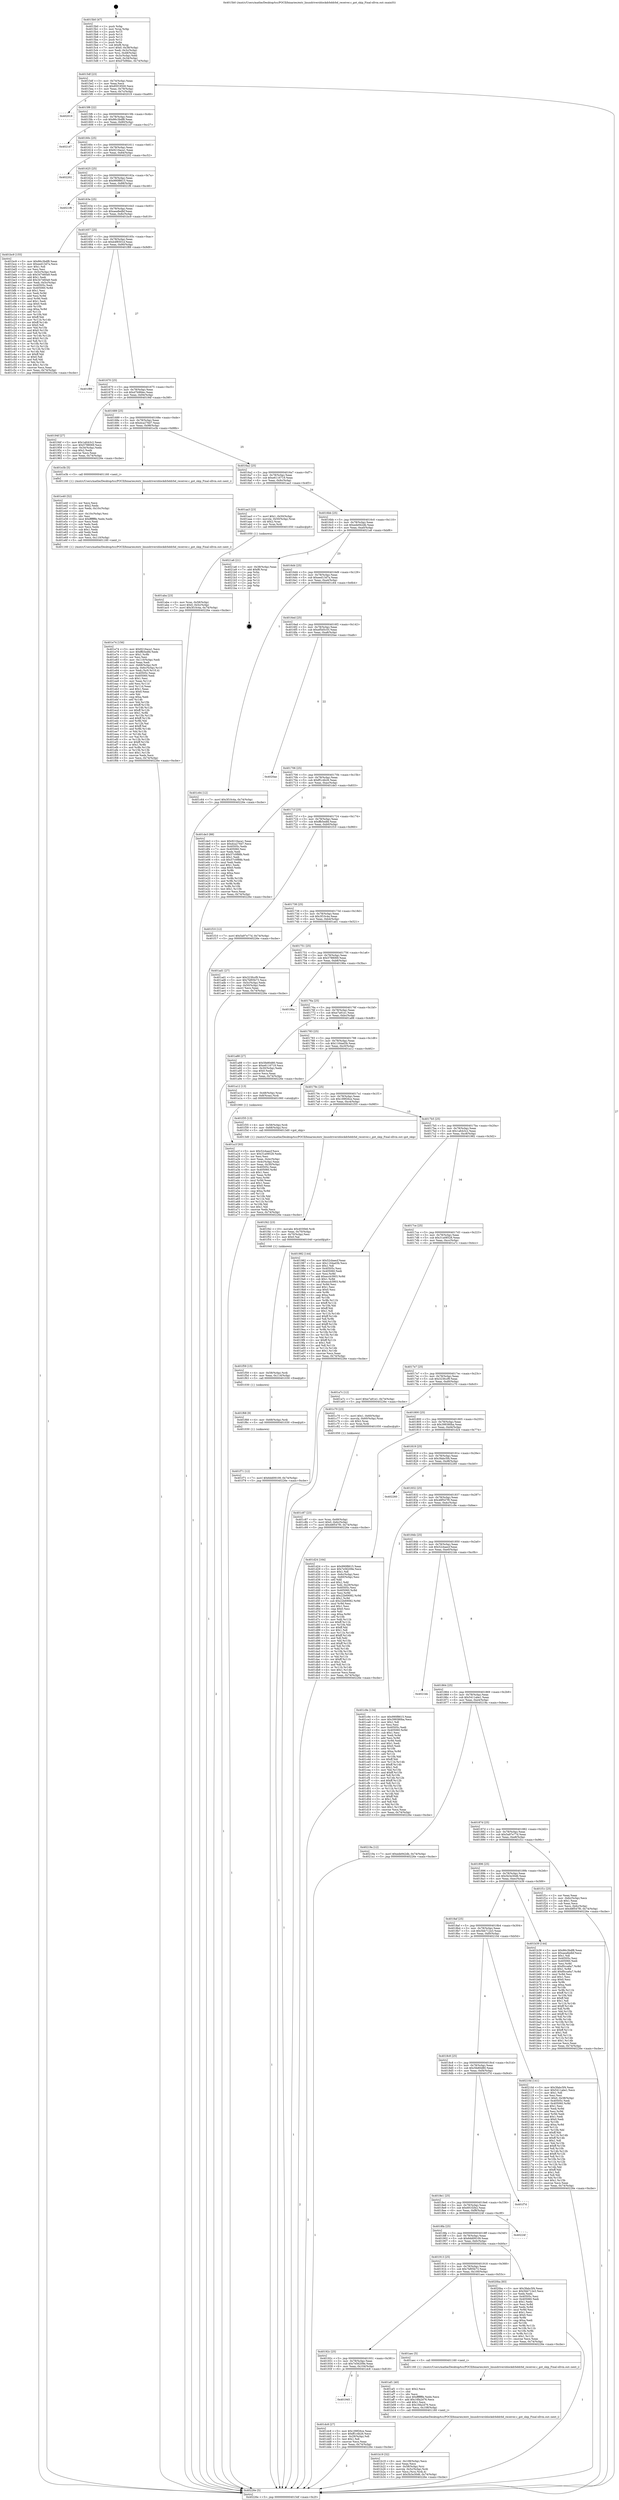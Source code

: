 digraph "0x4015b0" {
  label = "0x4015b0 (/mnt/c/Users/mathe/Desktop/tcc/POCII/binaries/extr_linuxdriversblockdrbddrbd_receiver.c_got_skip_Final-ollvm.out::main(0))"
  labelloc = "t"
  node[shape=record]

  Entry [label="",width=0.3,height=0.3,shape=circle,fillcolor=black,style=filled]
  "0x4015df" [label="{
     0x4015df [23]\l
     | [instrs]\l
     &nbsp;&nbsp;0x4015df \<+3\>: mov -0x74(%rbp),%eax\l
     &nbsp;&nbsp;0x4015e2 \<+2\>: mov %eax,%ecx\l
     &nbsp;&nbsp;0x4015e4 \<+6\>: sub $0x85f19500,%ecx\l
     &nbsp;&nbsp;0x4015ea \<+3\>: mov %eax,-0x78(%rbp)\l
     &nbsp;&nbsp;0x4015ed \<+3\>: mov %ecx,-0x7c(%rbp)\l
     &nbsp;&nbsp;0x4015f0 \<+6\>: je 0000000000402019 \<main+0xa69\>\l
  }"]
  "0x402019" [label="{
     0x402019\l
  }", style=dashed]
  "0x4015f6" [label="{
     0x4015f6 [22]\l
     | [instrs]\l
     &nbsp;&nbsp;0x4015f6 \<+5\>: jmp 00000000004015fb \<main+0x4b\>\l
     &nbsp;&nbsp;0x4015fb \<+3\>: mov -0x78(%rbp),%eax\l
     &nbsp;&nbsp;0x4015fe \<+5\>: sub $0x86c3bdf8,%eax\l
     &nbsp;&nbsp;0x401603 \<+3\>: mov %eax,-0x80(%rbp)\l
     &nbsp;&nbsp;0x401606 \<+6\>: je 00000000004021d7 \<main+0xc27\>\l
  }"]
  Exit [label="",width=0.3,height=0.3,shape=circle,fillcolor=black,style=filled,peripheries=2]
  "0x4021d7" [label="{
     0x4021d7\l
  }", style=dashed]
  "0x40160c" [label="{
     0x40160c [25]\l
     | [instrs]\l
     &nbsp;&nbsp;0x40160c \<+5\>: jmp 0000000000401611 \<main+0x61\>\l
     &nbsp;&nbsp;0x401611 \<+3\>: mov -0x78(%rbp),%eax\l
     &nbsp;&nbsp;0x401614 \<+5\>: sub $0x9216aca1,%eax\l
     &nbsp;&nbsp;0x401619 \<+6\>: mov %eax,-0x84(%rbp)\l
     &nbsp;&nbsp;0x40161f \<+6\>: je 0000000000402202 \<main+0xc52\>\l
  }"]
  "0x401f71" [label="{
     0x401f71 [12]\l
     | [instrs]\l
     &nbsp;&nbsp;0x401f71 \<+7\>: movl $0x6dd09109,-0x74(%rbp)\l
     &nbsp;&nbsp;0x401f78 \<+5\>: jmp 000000000040226e \<main+0xcbe\>\l
  }"]
  "0x402202" [label="{
     0x402202\l
  }", style=dashed]
  "0x401625" [label="{
     0x401625 [25]\l
     | [instrs]\l
     &nbsp;&nbsp;0x401625 \<+5\>: jmp 000000000040162a \<main+0x7a\>\l
     &nbsp;&nbsp;0x40162a \<+3\>: mov -0x78(%rbp),%eax\l
     &nbsp;&nbsp;0x40162d \<+5\>: sub $0x990f8615,%eax\l
     &nbsp;&nbsp;0x401632 \<+6\>: mov %eax,-0x88(%rbp)\l
     &nbsp;&nbsp;0x401638 \<+6\>: je 00000000004021f6 \<main+0xc46\>\l
  }"]
  "0x401f68" [label="{
     0x401f68 [9]\l
     | [instrs]\l
     &nbsp;&nbsp;0x401f68 \<+4\>: mov -0x68(%rbp),%rdi\l
     &nbsp;&nbsp;0x401f6c \<+5\>: call 0000000000401030 \<free@plt\>\l
     | [calls]\l
     &nbsp;&nbsp;0x401030 \{1\} (unknown)\l
  }"]
  "0x4021f6" [label="{
     0x4021f6\l
  }", style=dashed]
  "0x40163e" [label="{
     0x40163e [25]\l
     | [instrs]\l
     &nbsp;&nbsp;0x40163e \<+5\>: jmp 0000000000401643 \<main+0x93\>\l
     &nbsp;&nbsp;0x401643 \<+3\>: mov -0x78(%rbp),%eax\l
     &nbsp;&nbsp;0x401646 \<+5\>: sub $0xaea8edbf,%eax\l
     &nbsp;&nbsp;0x40164b \<+6\>: mov %eax,-0x8c(%rbp)\l
     &nbsp;&nbsp;0x401651 \<+6\>: je 0000000000401bc9 \<main+0x619\>\l
  }"]
  "0x401f59" [label="{
     0x401f59 [15]\l
     | [instrs]\l
     &nbsp;&nbsp;0x401f59 \<+4\>: mov -0x58(%rbp),%rdi\l
     &nbsp;&nbsp;0x401f5d \<+6\>: mov %eax,-0x114(%rbp)\l
     &nbsp;&nbsp;0x401f63 \<+5\>: call 0000000000401030 \<free@plt\>\l
     | [calls]\l
     &nbsp;&nbsp;0x401030 \{1\} (unknown)\l
  }"]
  "0x401bc9" [label="{
     0x401bc9 [155]\l
     | [instrs]\l
     &nbsp;&nbsp;0x401bc9 \<+5\>: mov $0x86c3bdf8,%eax\l
     &nbsp;&nbsp;0x401bce \<+5\>: mov $0xeed13d7a,%ecx\l
     &nbsp;&nbsp;0x401bd3 \<+2\>: mov $0x1,%dl\l
     &nbsp;&nbsp;0x401bd5 \<+2\>: xor %esi,%esi\l
     &nbsp;&nbsp;0x401bd7 \<+3\>: mov -0x5c(%rbp),%edi\l
     &nbsp;&nbsp;0x401bda \<+6\>: sub $0x347460a9,%edi\l
     &nbsp;&nbsp;0x401be0 \<+3\>: add $0x1,%edi\l
     &nbsp;&nbsp;0x401be3 \<+6\>: add $0x347460a9,%edi\l
     &nbsp;&nbsp;0x401be9 \<+3\>: mov %edi,-0x5c(%rbp)\l
     &nbsp;&nbsp;0x401bec \<+7\>: mov 0x40505c,%edi\l
     &nbsp;&nbsp;0x401bf3 \<+8\>: mov 0x405060,%r8d\l
     &nbsp;&nbsp;0x401bfb \<+3\>: sub $0x1,%esi\l
     &nbsp;&nbsp;0x401bfe \<+3\>: mov %edi,%r9d\l
     &nbsp;&nbsp;0x401c01 \<+3\>: add %esi,%r9d\l
     &nbsp;&nbsp;0x401c04 \<+4\>: imul %r9d,%edi\l
     &nbsp;&nbsp;0x401c08 \<+3\>: and $0x1,%edi\l
     &nbsp;&nbsp;0x401c0b \<+3\>: cmp $0x0,%edi\l
     &nbsp;&nbsp;0x401c0e \<+4\>: sete %r10b\l
     &nbsp;&nbsp;0x401c12 \<+4\>: cmp $0xa,%r8d\l
     &nbsp;&nbsp;0x401c16 \<+4\>: setl %r11b\l
     &nbsp;&nbsp;0x401c1a \<+3\>: mov %r10b,%bl\l
     &nbsp;&nbsp;0x401c1d \<+3\>: xor $0xff,%bl\l
     &nbsp;&nbsp;0x401c20 \<+3\>: mov %r11b,%r14b\l
     &nbsp;&nbsp;0x401c23 \<+4\>: xor $0xff,%r14b\l
     &nbsp;&nbsp;0x401c27 \<+3\>: xor $0x0,%dl\l
     &nbsp;&nbsp;0x401c2a \<+3\>: mov %bl,%r15b\l
     &nbsp;&nbsp;0x401c2d \<+4\>: and $0x0,%r15b\l
     &nbsp;&nbsp;0x401c31 \<+3\>: and %dl,%r10b\l
     &nbsp;&nbsp;0x401c34 \<+3\>: mov %r14b,%r12b\l
     &nbsp;&nbsp;0x401c37 \<+4\>: and $0x0,%r12b\l
     &nbsp;&nbsp;0x401c3b \<+3\>: and %dl,%r11b\l
     &nbsp;&nbsp;0x401c3e \<+3\>: or %r10b,%r15b\l
     &nbsp;&nbsp;0x401c41 \<+3\>: or %r11b,%r12b\l
     &nbsp;&nbsp;0x401c44 \<+3\>: xor %r12b,%r15b\l
     &nbsp;&nbsp;0x401c47 \<+3\>: or %r14b,%bl\l
     &nbsp;&nbsp;0x401c4a \<+3\>: xor $0xff,%bl\l
     &nbsp;&nbsp;0x401c4d \<+3\>: or $0x0,%dl\l
     &nbsp;&nbsp;0x401c50 \<+2\>: and %dl,%bl\l
     &nbsp;&nbsp;0x401c52 \<+3\>: or %bl,%r15b\l
     &nbsp;&nbsp;0x401c55 \<+4\>: test $0x1,%r15b\l
     &nbsp;&nbsp;0x401c59 \<+3\>: cmovne %ecx,%eax\l
     &nbsp;&nbsp;0x401c5c \<+3\>: mov %eax,-0x74(%rbp)\l
     &nbsp;&nbsp;0x401c5f \<+5\>: jmp 000000000040226e \<main+0xcbe\>\l
  }"]
  "0x401657" [label="{
     0x401657 [25]\l
     | [instrs]\l
     &nbsp;&nbsp;0x401657 \<+5\>: jmp 000000000040165c \<main+0xac\>\l
     &nbsp;&nbsp;0x40165c \<+3\>: mov -0x78(%rbp),%eax\l
     &nbsp;&nbsp;0x40165f \<+5\>: sub $0xb4f6501d,%eax\l
     &nbsp;&nbsp;0x401664 \<+6\>: mov %eax,-0x90(%rbp)\l
     &nbsp;&nbsp;0x40166a \<+6\>: je 0000000000401f89 \<main+0x9d9\>\l
  }"]
  "0x401f42" [label="{
     0x401f42 [23]\l
     | [instrs]\l
     &nbsp;&nbsp;0x401f42 \<+10\>: movabs $0x4030b6,%rdi\l
     &nbsp;&nbsp;0x401f4c \<+3\>: mov %eax,-0x70(%rbp)\l
     &nbsp;&nbsp;0x401f4f \<+3\>: mov -0x70(%rbp),%esi\l
     &nbsp;&nbsp;0x401f52 \<+2\>: mov $0x0,%al\l
     &nbsp;&nbsp;0x401f54 \<+5\>: call 0000000000401040 \<printf@plt\>\l
     | [calls]\l
     &nbsp;&nbsp;0x401040 \{1\} (unknown)\l
  }"]
  "0x401f89" [label="{
     0x401f89\l
  }", style=dashed]
  "0x401670" [label="{
     0x401670 [25]\l
     | [instrs]\l
     &nbsp;&nbsp;0x401670 \<+5\>: jmp 0000000000401675 \<main+0xc5\>\l
     &nbsp;&nbsp;0x401675 \<+3\>: mov -0x78(%rbp),%eax\l
     &nbsp;&nbsp;0x401678 \<+5\>: sub $0xd7b9fdec,%eax\l
     &nbsp;&nbsp;0x40167d \<+6\>: mov %eax,-0x94(%rbp)\l
     &nbsp;&nbsp;0x401683 \<+6\>: je 000000000040194f \<main+0x39f\>\l
  }"]
  "0x401e74" [label="{
     0x401e74 [156]\l
     | [instrs]\l
     &nbsp;&nbsp;0x401e74 \<+5\>: mov $0x9216aca1,%ecx\l
     &nbsp;&nbsp;0x401e79 \<+5\>: mov $0xffb5edfd,%edx\l
     &nbsp;&nbsp;0x401e7e \<+3\>: mov $0x1,%r8b\l
     &nbsp;&nbsp;0x401e81 \<+2\>: xor %esi,%esi\l
     &nbsp;&nbsp;0x401e83 \<+6\>: mov -0x110(%rbp),%edi\l
     &nbsp;&nbsp;0x401e89 \<+3\>: imul %eax,%edi\l
     &nbsp;&nbsp;0x401e8c \<+4\>: mov -0x68(%rbp),%r9\l
     &nbsp;&nbsp;0x401e90 \<+4\>: movslq -0x6c(%rbp),%r10\l
     &nbsp;&nbsp;0x401e94 \<+4\>: mov %edi,(%r9,%r10,4)\l
     &nbsp;&nbsp;0x401e98 \<+7\>: mov 0x40505c,%eax\l
     &nbsp;&nbsp;0x401e9f \<+7\>: mov 0x405060,%edi\l
     &nbsp;&nbsp;0x401ea6 \<+3\>: sub $0x1,%esi\l
     &nbsp;&nbsp;0x401ea9 \<+3\>: mov %eax,%r11d\l
     &nbsp;&nbsp;0x401eac \<+3\>: add %esi,%r11d\l
     &nbsp;&nbsp;0x401eaf \<+4\>: imul %r11d,%eax\l
     &nbsp;&nbsp;0x401eb3 \<+3\>: and $0x1,%eax\l
     &nbsp;&nbsp;0x401eb6 \<+3\>: cmp $0x0,%eax\l
     &nbsp;&nbsp;0x401eb9 \<+3\>: sete %bl\l
     &nbsp;&nbsp;0x401ebc \<+3\>: cmp $0xa,%edi\l
     &nbsp;&nbsp;0x401ebf \<+4\>: setl %r14b\l
     &nbsp;&nbsp;0x401ec3 \<+3\>: mov %bl,%r15b\l
     &nbsp;&nbsp;0x401ec6 \<+4\>: xor $0xff,%r15b\l
     &nbsp;&nbsp;0x401eca \<+3\>: mov %r14b,%r12b\l
     &nbsp;&nbsp;0x401ecd \<+4\>: xor $0xff,%r12b\l
     &nbsp;&nbsp;0x401ed1 \<+4\>: xor $0x1,%r8b\l
     &nbsp;&nbsp;0x401ed5 \<+3\>: mov %r15b,%r13b\l
     &nbsp;&nbsp;0x401ed8 \<+4\>: and $0xff,%r13b\l
     &nbsp;&nbsp;0x401edc \<+3\>: and %r8b,%bl\l
     &nbsp;&nbsp;0x401edf \<+3\>: mov %r12b,%al\l
     &nbsp;&nbsp;0x401ee2 \<+2\>: and $0xff,%al\l
     &nbsp;&nbsp;0x401ee4 \<+3\>: and %r8b,%r14b\l
     &nbsp;&nbsp;0x401ee7 \<+3\>: or %bl,%r13b\l
     &nbsp;&nbsp;0x401eea \<+3\>: or %r14b,%al\l
     &nbsp;&nbsp;0x401eed \<+3\>: xor %al,%r13b\l
     &nbsp;&nbsp;0x401ef0 \<+3\>: or %r12b,%r15b\l
     &nbsp;&nbsp;0x401ef3 \<+4\>: xor $0xff,%r15b\l
     &nbsp;&nbsp;0x401ef7 \<+4\>: or $0x1,%r8b\l
     &nbsp;&nbsp;0x401efb \<+3\>: and %r8b,%r15b\l
     &nbsp;&nbsp;0x401efe \<+3\>: or %r15b,%r13b\l
     &nbsp;&nbsp;0x401f01 \<+4\>: test $0x1,%r13b\l
     &nbsp;&nbsp;0x401f05 \<+3\>: cmovne %edx,%ecx\l
     &nbsp;&nbsp;0x401f08 \<+3\>: mov %ecx,-0x74(%rbp)\l
     &nbsp;&nbsp;0x401f0b \<+5\>: jmp 000000000040226e \<main+0xcbe\>\l
  }"]
  "0x40194f" [label="{
     0x40194f [27]\l
     | [instrs]\l
     &nbsp;&nbsp;0x40194f \<+5\>: mov $0x1afcb3c2,%eax\l
     &nbsp;&nbsp;0x401954 \<+5\>: mov $0x5788069,%ecx\l
     &nbsp;&nbsp;0x401959 \<+3\>: mov -0x34(%rbp),%edx\l
     &nbsp;&nbsp;0x40195c \<+3\>: cmp $0x2,%edx\l
     &nbsp;&nbsp;0x40195f \<+3\>: cmovne %ecx,%eax\l
     &nbsp;&nbsp;0x401962 \<+3\>: mov %eax,-0x74(%rbp)\l
     &nbsp;&nbsp;0x401965 \<+5\>: jmp 000000000040226e \<main+0xcbe\>\l
  }"]
  "0x401689" [label="{
     0x401689 [25]\l
     | [instrs]\l
     &nbsp;&nbsp;0x401689 \<+5\>: jmp 000000000040168e \<main+0xde\>\l
     &nbsp;&nbsp;0x40168e \<+3\>: mov -0x78(%rbp),%eax\l
     &nbsp;&nbsp;0x401691 \<+5\>: sub $0xdca276d7,%eax\l
     &nbsp;&nbsp;0x401696 \<+6\>: mov %eax,-0x98(%rbp)\l
     &nbsp;&nbsp;0x40169c \<+6\>: je 0000000000401e3b \<main+0x88b\>\l
  }"]
  "0x40226e" [label="{
     0x40226e [5]\l
     | [instrs]\l
     &nbsp;&nbsp;0x40226e \<+5\>: jmp 00000000004015df \<main+0x2f\>\l
  }"]
  "0x4015b0" [label="{
     0x4015b0 [47]\l
     | [instrs]\l
     &nbsp;&nbsp;0x4015b0 \<+1\>: push %rbp\l
     &nbsp;&nbsp;0x4015b1 \<+3\>: mov %rsp,%rbp\l
     &nbsp;&nbsp;0x4015b4 \<+2\>: push %r15\l
     &nbsp;&nbsp;0x4015b6 \<+2\>: push %r14\l
     &nbsp;&nbsp;0x4015b8 \<+2\>: push %r13\l
     &nbsp;&nbsp;0x4015ba \<+2\>: push %r12\l
     &nbsp;&nbsp;0x4015bc \<+1\>: push %rbx\l
     &nbsp;&nbsp;0x4015bd \<+7\>: sub $0xf8,%rsp\l
     &nbsp;&nbsp;0x4015c4 \<+7\>: movl $0x0,-0x38(%rbp)\l
     &nbsp;&nbsp;0x4015cb \<+3\>: mov %edi,-0x3c(%rbp)\l
     &nbsp;&nbsp;0x4015ce \<+4\>: mov %rsi,-0x48(%rbp)\l
     &nbsp;&nbsp;0x4015d2 \<+3\>: mov -0x3c(%rbp),%edi\l
     &nbsp;&nbsp;0x4015d5 \<+3\>: mov %edi,-0x34(%rbp)\l
     &nbsp;&nbsp;0x4015d8 \<+7\>: movl $0xd7b9fdec,-0x74(%rbp)\l
  }"]
  "0x401e40" [label="{
     0x401e40 [52]\l
     | [instrs]\l
     &nbsp;&nbsp;0x401e40 \<+2\>: xor %ecx,%ecx\l
     &nbsp;&nbsp;0x401e42 \<+5\>: mov $0x2,%edx\l
     &nbsp;&nbsp;0x401e47 \<+6\>: mov %edx,-0x10c(%rbp)\l
     &nbsp;&nbsp;0x401e4d \<+1\>: cltd\l
     &nbsp;&nbsp;0x401e4e \<+6\>: mov -0x10c(%rbp),%esi\l
     &nbsp;&nbsp;0x401e54 \<+2\>: idiv %esi\l
     &nbsp;&nbsp;0x401e56 \<+6\>: imul $0xfffffffe,%edx,%edx\l
     &nbsp;&nbsp;0x401e5c \<+2\>: mov %ecx,%edi\l
     &nbsp;&nbsp;0x401e5e \<+2\>: sub %edx,%edi\l
     &nbsp;&nbsp;0x401e60 \<+2\>: mov %ecx,%edx\l
     &nbsp;&nbsp;0x401e62 \<+3\>: sub $0x1,%edx\l
     &nbsp;&nbsp;0x401e65 \<+2\>: add %edx,%edi\l
     &nbsp;&nbsp;0x401e67 \<+2\>: sub %edi,%ecx\l
     &nbsp;&nbsp;0x401e69 \<+6\>: mov %ecx,-0x110(%rbp)\l
     &nbsp;&nbsp;0x401e6f \<+5\>: call 0000000000401160 \<next_i\>\l
     | [calls]\l
     &nbsp;&nbsp;0x401160 \{1\} (/mnt/c/Users/mathe/Desktop/tcc/POCII/binaries/extr_linuxdriversblockdrbddrbd_receiver.c_got_skip_Final-ollvm.out::next_i)\l
  }"]
  "0x401e3b" [label="{
     0x401e3b [5]\l
     | [instrs]\l
     &nbsp;&nbsp;0x401e3b \<+5\>: call 0000000000401160 \<next_i\>\l
     | [calls]\l
     &nbsp;&nbsp;0x401160 \{1\} (/mnt/c/Users/mathe/Desktop/tcc/POCII/binaries/extr_linuxdriversblockdrbddrbd_receiver.c_got_skip_Final-ollvm.out::next_i)\l
  }"]
  "0x4016a2" [label="{
     0x4016a2 [25]\l
     | [instrs]\l
     &nbsp;&nbsp;0x4016a2 \<+5\>: jmp 00000000004016a7 \<main+0xf7\>\l
     &nbsp;&nbsp;0x4016a7 \<+3\>: mov -0x78(%rbp),%eax\l
     &nbsp;&nbsp;0x4016aa \<+5\>: sub $0xe6116719,%eax\l
     &nbsp;&nbsp;0x4016af \<+6\>: mov %eax,-0x9c(%rbp)\l
     &nbsp;&nbsp;0x4016b5 \<+6\>: je 0000000000401aa3 \<main+0x4f3\>\l
  }"]
  "0x401945" [label="{
     0x401945\l
  }", style=dashed]
  "0x401aa3" [label="{
     0x401aa3 [23]\l
     | [instrs]\l
     &nbsp;&nbsp;0x401aa3 \<+7\>: movl $0x1,-0x50(%rbp)\l
     &nbsp;&nbsp;0x401aaa \<+4\>: movslq -0x50(%rbp),%rax\l
     &nbsp;&nbsp;0x401aae \<+4\>: shl $0x2,%rax\l
     &nbsp;&nbsp;0x401ab2 \<+3\>: mov %rax,%rdi\l
     &nbsp;&nbsp;0x401ab5 \<+5\>: call 0000000000401050 \<malloc@plt\>\l
     | [calls]\l
     &nbsp;&nbsp;0x401050 \{1\} (unknown)\l
  }"]
  "0x4016bb" [label="{
     0x4016bb [25]\l
     | [instrs]\l
     &nbsp;&nbsp;0x4016bb \<+5\>: jmp 00000000004016c0 \<main+0x110\>\l
     &nbsp;&nbsp;0x4016c0 \<+3\>: mov -0x78(%rbp),%eax\l
     &nbsp;&nbsp;0x4016c3 \<+5\>: sub $0xede942db,%eax\l
     &nbsp;&nbsp;0x4016c8 \<+6\>: mov %eax,-0xa0(%rbp)\l
     &nbsp;&nbsp;0x4016ce \<+6\>: je 00000000004021a6 \<main+0xbf6\>\l
  }"]
  "0x401dc8" [label="{
     0x401dc8 [27]\l
     | [instrs]\l
     &nbsp;&nbsp;0x401dc8 \<+5\>: mov $0x189f26ce,%eax\l
     &nbsp;&nbsp;0x401dcd \<+5\>: mov $0xff1c4b26,%ecx\l
     &nbsp;&nbsp;0x401dd2 \<+3\>: mov -0x29(%rbp),%dl\l
     &nbsp;&nbsp;0x401dd5 \<+3\>: test $0x1,%dl\l
     &nbsp;&nbsp;0x401dd8 \<+3\>: cmovne %ecx,%eax\l
     &nbsp;&nbsp;0x401ddb \<+3\>: mov %eax,-0x74(%rbp)\l
     &nbsp;&nbsp;0x401dde \<+5\>: jmp 000000000040226e \<main+0xcbe\>\l
  }"]
  "0x4021a6" [label="{
     0x4021a6 [21]\l
     | [instrs]\l
     &nbsp;&nbsp;0x4021a6 \<+3\>: mov -0x38(%rbp),%eax\l
     &nbsp;&nbsp;0x4021a9 \<+7\>: add $0xf8,%rsp\l
     &nbsp;&nbsp;0x4021b0 \<+1\>: pop %rbx\l
     &nbsp;&nbsp;0x4021b1 \<+2\>: pop %r12\l
     &nbsp;&nbsp;0x4021b3 \<+2\>: pop %r13\l
     &nbsp;&nbsp;0x4021b5 \<+2\>: pop %r14\l
     &nbsp;&nbsp;0x4021b7 \<+2\>: pop %r15\l
     &nbsp;&nbsp;0x4021b9 \<+1\>: pop %rbp\l
     &nbsp;&nbsp;0x4021ba \<+1\>: ret\l
  }"]
  "0x4016d4" [label="{
     0x4016d4 [25]\l
     | [instrs]\l
     &nbsp;&nbsp;0x4016d4 \<+5\>: jmp 00000000004016d9 \<main+0x129\>\l
     &nbsp;&nbsp;0x4016d9 \<+3\>: mov -0x78(%rbp),%eax\l
     &nbsp;&nbsp;0x4016dc \<+5\>: sub $0xeed13d7a,%eax\l
     &nbsp;&nbsp;0x4016e1 \<+6\>: mov %eax,-0xa4(%rbp)\l
     &nbsp;&nbsp;0x4016e7 \<+6\>: je 0000000000401c64 \<main+0x6b4\>\l
  }"]
  "0x401c87" [label="{
     0x401c87 [23]\l
     | [instrs]\l
     &nbsp;&nbsp;0x401c87 \<+4\>: mov %rax,-0x68(%rbp)\l
     &nbsp;&nbsp;0x401c8b \<+7\>: movl $0x0,-0x6c(%rbp)\l
     &nbsp;&nbsp;0x401c92 \<+7\>: movl $0x48f547f0,-0x74(%rbp)\l
     &nbsp;&nbsp;0x401c99 \<+5\>: jmp 000000000040226e \<main+0xcbe\>\l
  }"]
  "0x401c64" [label="{
     0x401c64 [12]\l
     | [instrs]\l
     &nbsp;&nbsp;0x401c64 \<+7\>: movl $0x3f10c4a,-0x74(%rbp)\l
     &nbsp;&nbsp;0x401c6b \<+5\>: jmp 000000000040226e \<main+0xcbe\>\l
  }"]
  "0x4016ed" [label="{
     0x4016ed [25]\l
     | [instrs]\l
     &nbsp;&nbsp;0x4016ed \<+5\>: jmp 00000000004016f2 \<main+0x142\>\l
     &nbsp;&nbsp;0x4016f2 \<+3\>: mov -0x78(%rbp),%eax\l
     &nbsp;&nbsp;0x4016f5 \<+5\>: sub $0xef5d5c55,%eax\l
     &nbsp;&nbsp;0x4016fa \<+6\>: mov %eax,-0xa8(%rbp)\l
     &nbsp;&nbsp;0x401700 \<+6\>: je 00000000004020ae \<main+0xafe\>\l
  }"]
  "0x401b19" [label="{
     0x401b19 [32]\l
     | [instrs]\l
     &nbsp;&nbsp;0x401b19 \<+6\>: mov -0x108(%rbp),%ecx\l
     &nbsp;&nbsp;0x401b1f \<+3\>: imul %eax,%ecx\l
     &nbsp;&nbsp;0x401b22 \<+4\>: mov -0x58(%rbp),%rsi\l
     &nbsp;&nbsp;0x401b26 \<+4\>: movslq -0x5c(%rbp),%rdi\l
     &nbsp;&nbsp;0x401b2a \<+3\>: mov %ecx,(%rsi,%rdi,4)\l
     &nbsp;&nbsp;0x401b2d \<+7\>: movl $0x5b3e30d6,-0x74(%rbp)\l
     &nbsp;&nbsp;0x401b34 \<+5\>: jmp 000000000040226e \<main+0xcbe\>\l
  }"]
  "0x4020ae" [label="{
     0x4020ae\l
  }", style=dashed]
  "0x401706" [label="{
     0x401706 [25]\l
     | [instrs]\l
     &nbsp;&nbsp;0x401706 \<+5\>: jmp 000000000040170b \<main+0x15b\>\l
     &nbsp;&nbsp;0x40170b \<+3\>: mov -0x78(%rbp),%eax\l
     &nbsp;&nbsp;0x40170e \<+5\>: sub $0xff1c4b26,%eax\l
     &nbsp;&nbsp;0x401713 \<+6\>: mov %eax,-0xac(%rbp)\l
     &nbsp;&nbsp;0x401719 \<+6\>: je 0000000000401de3 \<main+0x833\>\l
  }"]
  "0x401af1" [label="{
     0x401af1 [40]\l
     | [instrs]\l
     &nbsp;&nbsp;0x401af1 \<+5\>: mov $0x2,%ecx\l
     &nbsp;&nbsp;0x401af6 \<+1\>: cltd\l
     &nbsp;&nbsp;0x401af7 \<+2\>: idiv %ecx\l
     &nbsp;&nbsp;0x401af9 \<+6\>: imul $0xfffffffe,%edx,%ecx\l
     &nbsp;&nbsp;0x401aff \<+6\>: add $0x16fa2d76,%ecx\l
     &nbsp;&nbsp;0x401b05 \<+3\>: add $0x1,%ecx\l
     &nbsp;&nbsp;0x401b08 \<+6\>: sub $0x16fa2d76,%ecx\l
     &nbsp;&nbsp;0x401b0e \<+6\>: mov %ecx,-0x108(%rbp)\l
     &nbsp;&nbsp;0x401b14 \<+5\>: call 0000000000401160 \<next_i\>\l
     | [calls]\l
     &nbsp;&nbsp;0x401160 \{1\} (/mnt/c/Users/mathe/Desktop/tcc/POCII/binaries/extr_linuxdriversblockdrbddrbd_receiver.c_got_skip_Final-ollvm.out::next_i)\l
  }"]
  "0x401de3" [label="{
     0x401de3 [88]\l
     | [instrs]\l
     &nbsp;&nbsp;0x401de3 \<+5\>: mov $0x9216aca1,%eax\l
     &nbsp;&nbsp;0x401de8 \<+5\>: mov $0xdca276d7,%ecx\l
     &nbsp;&nbsp;0x401ded \<+7\>: mov 0x40505c,%edx\l
     &nbsp;&nbsp;0x401df4 \<+7\>: mov 0x405060,%esi\l
     &nbsp;&nbsp;0x401dfb \<+2\>: mov %edx,%edi\l
     &nbsp;&nbsp;0x401dfd \<+6\>: add $0x57c0f88b,%edi\l
     &nbsp;&nbsp;0x401e03 \<+3\>: sub $0x1,%edi\l
     &nbsp;&nbsp;0x401e06 \<+6\>: sub $0x57c0f88b,%edi\l
     &nbsp;&nbsp;0x401e0c \<+3\>: imul %edi,%edx\l
     &nbsp;&nbsp;0x401e0f \<+3\>: and $0x1,%edx\l
     &nbsp;&nbsp;0x401e12 \<+3\>: cmp $0x0,%edx\l
     &nbsp;&nbsp;0x401e15 \<+4\>: sete %r8b\l
     &nbsp;&nbsp;0x401e19 \<+3\>: cmp $0xa,%esi\l
     &nbsp;&nbsp;0x401e1c \<+4\>: setl %r9b\l
     &nbsp;&nbsp;0x401e20 \<+3\>: mov %r8b,%r10b\l
     &nbsp;&nbsp;0x401e23 \<+3\>: and %r9b,%r10b\l
     &nbsp;&nbsp;0x401e26 \<+3\>: xor %r9b,%r8b\l
     &nbsp;&nbsp;0x401e29 \<+3\>: or %r8b,%r10b\l
     &nbsp;&nbsp;0x401e2c \<+4\>: test $0x1,%r10b\l
     &nbsp;&nbsp;0x401e30 \<+3\>: cmovne %ecx,%eax\l
     &nbsp;&nbsp;0x401e33 \<+3\>: mov %eax,-0x74(%rbp)\l
     &nbsp;&nbsp;0x401e36 \<+5\>: jmp 000000000040226e \<main+0xcbe\>\l
  }"]
  "0x40171f" [label="{
     0x40171f [25]\l
     | [instrs]\l
     &nbsp;&nbsp;0x40171f \<+5\>: jmp 0000000000401724 \<main+0x174\>\l
     &nbsp;&nbsp;0x401724 \<+3\>: mov -0x78(%rbp),%eax\l
     &nbsp;&nbsp;0x401727 \<+5\>: sub $0xffb5edfd,%eax\l
     &nbsp;&nbsp;0x40172c \<+6\>: mov %eax,-0xb0(%rbp)\l
     &nbsp;&nbsp;0x401732 \<+6\>: je 0000000000401f10 \<main+0x960\>\l
  }"]
  "0x40192c" [label="{
     0x40192c [25]\l
     | [instrs]\l
     &nbsp;&nbsp;0x40192c \<+5\>: jmp 0000000000401931 \<main+0x381\>\l
     &nbsp;&nbsp;0x401931 \<+3\>: mov -0x78(%rbp),%eax\l
     &nbsp;&nbsp;0x401934 \<+5\>: sub $0x7e56209e,%eax\l
     &nbsp;&nbsp;0x401939 \<+6\>: mov %eax,-0x104(%rbp)\l
     &nbsp;&nbsp;0x40193f \<+6\>: je 0000000000401dc8 \<main+0x818\>\l
  }"]
  "0x401f10" [label="{
     0x401f10 [12]\l
     | [instrs]\l
     &nbsp;&nbsp;0x401f10 \<+7\>: movl $0x5a97e77d,-0x74(%rbp)\l
     &nbsp;&nbsp;0x401f17 \<+5\>: jmp 000000000040226e \<main+0xcbe\>\l
  }"]
  "0x401738" [label="{
     0x401738 [25]\l
     | [instrs]\l
     &nbsp;&nbsp;0x401738 \<+5\>: jmp 000000000040173d \<main+0x18d\>\l
     &nbsp;&nbsp;0x40173d \<+3\>: mov -0x78(%rbp),%eax\l
     &nbsp;&nbsp;0x401740 \<+5\>: sub $0x3f10c4a,%eax\l
     &nbsp;&nbsp;0x401745 \<+6\>: mov %eax,-0xb4(%rbp)\l
     &nbsp;&nbsp;0x40174b \<+6\>: je 0000000000401ad1 \<main+0x521\>\l
  }"]
  "0x401aec" [label="{
     0x401aec [5]\l
     | [instrs]\l
     &nbsp;&nbsp;0x401aec \<+5\>: call 0000000000401160 \<next_i\>\l
     | [calls]\l
     &nbsp;&nbsp;0x401160 \{1\} (/mnt/c/Users/mathe/Desktop/tcc/POCII/binaries/extr_linuxdriversblockdrbddrbd_receiver.c_got_skip_Final-ollvm.out::next_i)\l
  }"]
  "0x401ad1" [label="{
     0x401ad1 [27]\l
     | [instrs]\l
     &nbsp;&nbsp;0x401ad1 \<+5\>: mov $0x323fccf9,%eax\l
     &nbsp;&nbsp;0x401ad6 \<+5\>: mov $0x7bf05b73,%ecx\l
     &nbsp;&nbsp;0x401adb \<+3\>: mov -0x5c(%rbp),%edx\l
     &nbsp;&nbsp;0x401ade \<+3\>: cmp -0x50(%rbp),%edx\l
     &nbsp;&nbsp;0x401ae1 \<+3\>: cmovl %ecx,%eax\l
     &nbsp;&nbsp;0x401ae4 \<+3\>: mov %eax,-0x74(%rbp)\l
     &nbsp;&nbsp;0x401ae7 \<+5\>: jmp 000000000040226e \<main+0xcbe\>\l
  }"]
  "0x401751" [label="{
     0x401751 [25]\l
     | [instrs]\l
     &nbsp;&nbsp;0x401751 \<+5\>: jmp 0000000000401756 \<main+0x1a6\>\l
     &nbsp;&nbsp;0x401756 \<+3\>: mov -0x78(%rbp),%eax\l
     &nbsp;&nbsp;0x401759 \<+5\>: sub $0x5788069,%eax\l
     &nbsp;&nbsp;0x40175e \<+6\>: mov %eax,-0xb8(%rbp)\l
     &nbsp;&nbsp;0x401764 \<+6\>: je 000000000040196a \<main+0x3ba\>\l
  }"]
  "0x401913" [label="{
     0x401913 [25]\l
     | [instrs]\l
     &nbsp;&nbsp;0x401913 \<+5\>: jmp 0000000000401918 \<main+0x368\>\l
     &nbsp;&nbsp;0x401918 \<+3\>: mov -0x78(%rbp),%eax\l
     &nbsp;&nbsp;0x40191b \<+5\>: sub $0x7bf05b73,%eax\l
     &nbsp;&nbsp;0x401920 \<+6\>: mov %eax,-0x100(%rbp)\l
     &nbsp;&nbsp;0x401926 \<+6\>: je 0000000000401aec \<main+0x53c\>\l
  }"]
  "0x40196a" [label="{
     0x40196a\l
  }", style=dashed]
  "0x40176a" [label="{
     0x40176a [25]\l
     | [instrs]\l
     &nbsp;&nbsp;0x40176a \<+5\>: jmp 000000000040176f \<main+0x1bf\>\l
     &nbsp;&nbsp;0x40176f \<+3\>: mov -0x78(%rbp),%eax\l
     &nbsp;&nbsp;0x401772 \<+5\>: sub $0xe7a91e1,%eax\l
     &nbsp;&nbsp;0x401777 \<+6\>: mov %eax,-0xbc(%rbp)\l
     &nbsp;&nbsp;0x40177d \<+6\>: je 0000000000401a88 \<main+0x4d8\>\l
  }"]
  "0x4020ba" [label="{
     0x4020ba [83]\l
     | [instrs]\l
     &nbsp;&nbsp;0x4020ba \<+5\>: mov $0x3fabc5f4,%eax\l
     &nbsp;&nbsp;0x4020bf \<+5\>: mov $0x5bb712e3,%ecx\l
     &nbsp;&nbsp;0x4020c4 \<+2\>: xor %edx,%edx\l
     &nbsp;&nbsp;0x4020c6 \<+7\>: mov 0x40505c,%esi\l
     &nbsp;&nbsp;0x4020cd \<+7\>: mov 0x405060,%edi\l
     &nbsp;&nbsp;0x4020d4 \<+3\>: sub $0x1,%edx\l
     &nbsp;&nbsp;0x4020d7 \<+3\>: mov %esi,%r8d\l
     &nbsp;&nbsp;0x4020da \<+3\>: add %edx,%r8d\l
     &nbsp;&nbsp;0x4020dd \<+4\>: imul %r8d,%esi\l
     &nbsp;&nbsp;0x4020e1 \<+3\>: and $0x1,%esi\l
     &nbsp;&nbsp;0x4020e4 \<+3\>: cmp $0x0,%esi\l
     &nbsp;&nbsp;0x4020e7 \<+4\>: sete %r9b\l
     &nbsp;&nbsp;0x4020eb \<+3\>: cmp $0xa,%edi\l
     &nbsp;&nbsp;0x4020ee \<+4\>: setl %r10b\l
     &nbsp;&nbsp;0x4020f2 \<+3\>: mov %r9b,%r11b\l
     &nbsp;&nbsp;0x4020f5 \<+3\>: and %r10b,%r11b\l
     &nbsp;&nbsp;0x4020f8 \<+3\>: xor %r10b,%r9b\l
     &nbsp;&nbsp;0x4020fb \<+3\>: or %r9b,%r11b\l
     &nbsp;&nbsp;0x4020fe \<+4\>: test $0x1,%r11b\l
     &nbsp;&nbsp;0x402102 \<+3\>: cmovne %ecx,%eax\l
     &nbsp;&nbsp;0x402105 \<+3\>: mov %eax,-0x74(%rbp)\l
     &nbsp;&nbsp;0x402108 \<+5\>: jmp 000000000040226e \<main+0xcbe\>\l
  }"]
  "0x401a88" [label="{
     0x401a88 [27]\l
     | [instrs]\l
     &nbsp;&nbsp;0x401a88 \<+5\>: mov $0x5fe80d80,%eax\l
     &nbsp;&nbsp;0x401a8d \<+5\>: mov $0xe6116719,%ecx\l
     &nbsp;&nbsp;0x401a92 \<+3\>: mov -0x30(%rbp),%edx\l
     &nbsp;&nbsp;0x401a95 \<+3\>: cmp $0x0,%edx\l
     &nbsp;&nbsp;0x401a98 \<+3\>: cmove %ecx,%eax\l
     &nbsp;&nbsp;0x401a9b \<+3\>: mov %eax,-0x74(%rbp)\l
     &nbsp;&nbsp;0x401a9e \<+5\>: jmp 000000000040226e \<main+0xcbe\>\l
  }"]
  "0x401783" [label="{
     0x401783 [25]\l
     | [instrs]\l
     &nbsp;&nbsp;0x401783 \<+5\>: jmp 0000000000401788 \<main+0x1d8\>\l
     &nbsp;&nbsp;0x401788 \<+3\>: mov -0x78(%rbp),%eax\l
     &nbsp;&nbsp;0x40178b \<+5\>: sub $0x1164ad3b,%eax\l
     &nbsp;&nbsp;0x401790 \<+6\>: mov %eax,-0xc0(%rbp)\l
     &nbsp;&nbsp;0x401796 \<+6\>: je 0000000000401a12 \<main+0x462\>\l
  }"]
  "0x4018fa" [label="{
     0x4018fa [25]\l
     | [instrs]\l
     &nbsp;&nbsp;0x4018fa \<+5\>: jmp 00000000004018ff \<main+0x34f\>\l
     &nbsp;&nbsp;0x4018ff \<+3\>: mov -0x78(%rbp),%eax\l
     &nbsp;&nbsp;0x401902 \<+5\>: sub $0x6dd09109,%eax\l
     &nbsp;&nbsp;0x401907 \<+6\>: mov %eax,-0xfc(%rbp)\l
     &nbsp;&nbsp;0x40190d \<+6\>: je 00000000004020ba \<main+0xb0a\>\l
  }"]
  "0x401a12" [label="{
     0x401a12 [13]\l
     | [instrs]\l
     &nbsp;&nbsp;0x401a12 \<+4\>: mov -0x48(%rbp),%rax\l
     &nbsp;&nbsp;0x401a16 \<+4\>: mov 0x8(%rax),%rdi\l
     &nbsp;&nbsp;0x401a1a \<+5\>: call 0000000000401060 \<atoi@plt\>\l
     | [calls]\l
     &nbsp;&nbsp;0x401060 \{1\} (unknown)\l
  }"]
  "0x40179c" [label="{
     0x40179c [25]\l
     | [instrs]\l
     &nbsp;&nbsp;0x40179c \<+5\>: jmp 00000000004017a1 \<main+0x1f1\>\l
     &nbsp;&nbsp;0x4017a1 \<+3\>: mov -0x78(%rbp),%eax\l
     &nbsp;&nbsp;0x4017a4 \<+5\>: sub $0x189f26ce,%eax\l
     &nbsp;&nbsp;0x4017a9 \<+6\>: mov %eax,-0xc4(%rbp)\l
     &nbsp;&nbsp;0x4017af \<+6\>: je 0000000000401f35 \<main+0x985\>\l
  }"]
  "0x40224f" [label="{
     0x40224f\l
  }", style=dashed]
  "0x401f35" [label="{
     0x401f35 [13]\l
     | [instrs]\l
     &nbsp;&nbsp;0x401f35 \<+4\>: mov -0x58(%rbp),%rdi\l
     &nbsp;&nbsp;0x401f39 \<+4\>: mov -0x68(%rbp),%rsi\l
     &nbsp;&nbsp;0x401f3d \<+5\>: call 00000000004013d0 \<got_skip\>\l
     | [calls]\l
     &nbsp;&nbsp;0x4013d0 \{1\} (/mnt/c/Users/mathe/Desktop/tcc/POCII/binaries/extr_linuxdriversblockdrbddrbd_receiver.c_got_skip_Final-ollvm.out::got_skip)\l
  }"]
  "0x4017b5" [label="{
     0x4017b5 [25]\l
     | [instrs]\l
     &nbsp;&nbsp;0x4017b5 \<+5\>: jmp 00000000004017ba \<main+0x20a\>\l
     &nbsp;&nbsp;0x4017ba \<+3\>: mov -0x78(%rbp),%eax\l
     &nbsp;&nbsp;0x4017bd \<+5\>: sub $0x1afcb3c2,%eax\l
     &nbsp;&nbsp;0x4017c2 \<+6\>: mov %eax,-0xc8(%rbp)\l
     &nbsp;&nbsp;0x4017c8 \<+6\>: je 0000000000401982 \<main+0x3d2\>\l
  }"]
  "0x4018e1" [label="{
     0x4018e1 [25]\l
     | [instrs]\l
     &nbsp;&nbsp;0x4018e1 \<+5\>: jmp 00000000004018e6 \<main+0x336\>\l
     &nbsp;&nbsp;0x4018e6 \<+3\>: mov -0x78(%rbp),%eax\l
     &nbsp;&nbsp;0x4018e9 \<+5\>: sub $0x691f2fe2,%eax\l
     &nbsp;&nbsp;0x4018ee \<+6\>: mov %eax,-0xf8(%rbp)\l
     &nbsp;&nbsp;0x4018f4 \<+6\>: je 000000000040224f \<main+0xc9f\>\l
  }"]
  "0x401982" [label="{
     0x401982 [144]\l
     | [instrs]\l
     &nbsp;&nbsp;0x401982 \<+5\>: mov $0x52cbaecf,%eax\l
     &nbsp;&nbsp;0x401987 \<+5\>: mov $0x1164ad3b,%ecx\l
     &nbsp;&nbsp;0x40198c \<+2\>: mov $0x1,%dl\l
     &nbsp;&nbsp;0x40198e \<+7\>: mov 0x40505c,%esi\l
     &nbsp;&nbsp;0x401995 \<+7\>: mov 0x405060,%edi\l
     &nbsp;&nbsp;0x40199c \<+3\>: mov %esi,%r8d\l
     &nbsp;&nbsp;0x40199f \<+7\>: add $0xeccb3903,%r8d\l
     &nbsp;&nbsp;0x4019a6 \<+4\>: sub $0x1,%r8d\l
     &nbsp;&nbsp;0x4019aa \<+7\>: sub $0xeccb3903,%r8d\l
     &nbsp;&nbsp;0x4019b1 \<+4\>: imul %r8d,%esi\l
     &nbsp;&nbsp;0x4019b5 \<+3\>: and $0x1,%esi\l
     &nbsp;&nbsp;0x4019b8 \<+3\>: cmp $0x0,%esi\l
     &nbsp;&nbsp;0x4019bb \<+4\>: sete %r9b\l
     &nbsp;&nbsp;0x4019bf \<+3\>: cmp $0xa,%edi\l
     &nbsp;&nbsp;0x4019c2 \<+4\>: setl %r10b\l
     &nbsp;&nbsp;0x4019c6 \<+3\>: mov %r9b,%r11b\l
     &nbsp;&nbsp;0x4019c9 \<+4\>: xor $0xff,%r11b\l
     &nbsp;&nbsp;0x4019cd \<+3\>: mov %r10b,%bl\l
     &nbsp;&nbsp;0x4019d0 \<+3\>: xor $0xff,%bl\l
     &nbsp;&nbsp;0x4019d3 \<+3\>: xor $0x1,%dl\l
     &nbsp;&nbsp;0x4019d6 \<+3\>: mov %r11b,%r14b\l
     &nbsp;&nbsp;0x4019d9 \<+4\>: and $0xff,%r14b\l
     &nbsp;&nbsp;0x4019dd \<+3\>: and %dl,%r9b\l
     &nbsp;&nbsp;0x4019e0 \<+3\>: mov %bl,%r15b\l
     &nbsp;&nbsp;0x4019e3 \<+4\>: and $0xff,%r15b\l
     &nbsp;&nbsp;0x4019e7 \<+3\>: and %dl,%r10b\l
     &nbsp;&nbsp;0x4019ea \<+3\>: or %r9b,%r14b\l
     &nbsp;&nbsp;0x4019ed \<+3\>: or %r10b,%r15b\l
     &nbsp;&nbsp;0x4019f0 \<+3\>: xor %r15b,%r14b\l
     &nbsp;&nbsp;0x4019f3 \<+3\>: or %bl,%r11b\l
     &nbsp;&nbsp;0x4019f6 \<+4\>: xor $0xff,%r11b\l
     &nbsp;&nbsp;0x4019fa \<+3\>: or $0x1,%dl\l
     &nbsp;&nbsp;0x4019fd \<+3\>: and %dl,%r11b\l
     &nbsp;&nbsp;0x401a00 \<+3\>: or %r11b,%r14b\l
     &nbsp;&nbsp;0x401a03 \<+4\>: test $0x1,%r14b\l
     &nbsp;&nbsp;0x401a07 \<+3\>: cmovne %ecx,%eax\l
     &nbsp;&nbsp;0x401a0a \<+3\>: mov %eax,-0x74(%rbp)\l
     &nbsp;&nbsp;0x401a0d \<+5\>: jmp 000000000040226e \<main+0xcbe\>\l
  }"]
  "0x4017ce" [label="{
     0x4017ce [25]\l
     | [instrs]\l
     &nbsp;&nbsp;0x4017ce \<+5\>: jmp 00000000004017d3 \<main+0x223\>\l
     &nbsp;&nbsp;0x4017d3 \<+3\>: mov -0x78(%rbp),%eax\l
     &nbsp;&nbsp;0x4017d6 \<+5\>: sub $0x31a08528,%eax\l
     &nbsp;&nbsp;0x4017db \<+6\>: mov %eax,-0xcc(%rbp)\l
     &nbsp;&nbsp;0x4017e1 \<+6\>: je 0000000000401a7c \<main+0x4cc\>\l
  }"]
  "0x401a1f" [label="{
     0x401a1f [93]\l
     | [instrs]\l
     &nbsp;&nbsp;0x401a1f \<+5\>: mov $0x52cbaecf,%ecx\l
     &nbsp;&nbsp;0x401a24 \<+5\>: mov $0x31a08528,%edx\l
     &nbsp;&nbsp;0x401a29 \<+2\>: xor %esi,%esi\l
     &nbsp;&nbsp;0x401a2b \<+3\>: mov %eax,-0x4c(%rbp)\l
     &nbsp;&nbsp;0x401a2e \<+3\>: mov -0x4c(%rbp),%eax\l
     &nbsp;&nbsp;0x401a31 \<+3\>: mov %eax,-0x30(%rbp)\l
     &nbsp;&nbsp;0x401a34 \<+7\>: mov 0x40505c,%eax\l
     &nbsp;&nbsp;0x401a3b \<+8\>: mov 0x405060,%r8d\l
     &nbsp;&nbsp;0x401a43 \<+3\>: sub $0x1,%esi\l
     &nbsp;&nbsp;0x401a46 \<+3\>: mov %eax,%r9d\l
     &nbsp;&nbsp;0x401a49 \<+3\>: add %esi,%r9d\l
     &nbsp;&nbsp;0x401a4c \<+4\>: imul %r9d,%eax\l
     &nbsp;&nbsp;0x401a50 \<+3\>: and $0x1,%eax\l
     &nbsp;&nbsp;0x401a53 \<+3\>: cmp $0x0,%eax\l
     &nbsp;&nbsp;0x401a56 \<+4\>: sete %r10b\l
     &nbsp;&nbsp;0x401a5a \<+4\>: cmp $0xa,%r8d\l
     &nbsp;&nbsp;0x401a5e \<+4\>: setl %r11b\l
     &nbsp;&nbsp;0x401a62 \<+3\>: mov %r10b,%bl\l
     &nbsp;&nbsp;0x401a65 \<+3\>: and %r11b,%bl\l
     &nbsp;&nbsp;0x401a68 \<+3\>: xor %r11b,%r10b\l
     &nbsp;&nbsp;0x401a6b \<+3\>: or %r10b,%bl\l
     &nbsp;&nbsp;0x401a6e \<+3\>: test $0x1,%bl\l
     &nbsp;&nbsp;0x401a71 \<+3\>: cmovne %edx,%ecx\l
     &nbsp;&nbsp;0x401a74 \<+3\>: mov %ecx,-0x74(%rbp)\l
     &nbsp;&nbsp;0x401a77 \<+5\>: jmp 000000000040226e \<main+0xcbe\>\l
  }"]
  "0x401f7d" [label="{
     0x401f7d\l
  }", style=dashed]
  "0x401a7c" [label="{
     0x401a7c [12]\l
     | [instrs]\l
     &nbsp;&nbsp;0x401a7c \<+7\>: movl $0xe7a91e1,-0x74(%rbp)\l
     &nbsp;&nbsp;0x401a83 \<+5\>: jmp 000000000040226e \<main+0xcbe\>\l
  }"]
  "0x4017e7" [label="{
     0x4017e7 [25]\l
     | [instrs]\l
     &nbsp;&nbsp;0x4017e7 \<+5\>: jmp 00000000004017ec \<main+0x23c\>\l
     &nbsp;&nbsp;0x4017ec \<+3\>: mov -0x78(%rbp),%eax\l
     &nbsp;&nbsp;0x4017ef \<+5\>: sub $0x323fccf9,%eax\l
     &nbsp;&nbsp;0x4017f4 \<+6\>: mov %eax,-0xd0(%rbp)\l
     &nbsp;&nbsp;0x4017fa \<+6\>: je 0000000000401c70 \<main+0x6c0\>\l
  }"]
  "0x401aba" [label="{
     0x401aba [23]\l
     | [instrs]\l
     &nbsp;&nbsp;0x401aba \<+4\>: mov %rax,-0x58(%rbp)\l
     &nbsp;&nbsp;0x401abe \<+7\>: movl $0x0,-0x5c(%rbp)\l
     &nbsp;&nbsp;0x401ac5 \<+7\>: movl $0x3f10c4a,-0x74(%rbp)\l
     &nbsp;&nbsp;0x401acc \<+5\>: jmp 000000000040226e \<main+0xcbe\>\l
  }"]
  "0x4018c8" [label="{
     0x4018c8 [25]\l
     | [instrs]\l
     &nbsp;&nbsp;0x4018c8 \<+5\>: jmp 00000000004018cd \<main+0x31d\>\l
     &nbsp;&nbsp;0x4018cd \<+3\>: mov -0x78(%rbp),%eax\l
     &nbsp;&nbsp;0x4018d0 \<+5\>: sub $0x5fe80d80,%eax\l
     &nbsp;&nbsp;0x4018d5 \<+6\>: mov %eax,-0xf4(%rbp)\l
     &nbsp;&nbsp;0x4018db \<+6\>: je 0000000000401f7d \<main+0x9cd\>\l
  }"]
  "0x401c70" [label="{
     0x401c70 [23]\l
     | [instrs]\l
     &nbsp;&nbsp;0x401c70 \<+7\>: movl $0x1,-0x60(%rbp)\l
     &nbsp;&nbsp;0x401c77 \<+4\>: movslq -0x60(%rbp),%rax\l
     &nbsp;&nbsp;0x401c7b \<+4\>: shl $0x2,%rax\l
     &nbsp;&nbsp;0x401c7f \<+3\>: mov %rax,%rdi\l
     &nbsp;&nbsp;0x401c82 \<+5\>: call 0000000000401050 \<malloc@plt\>\l
     | [calls]\l
     &nbsp;&nbsp;0x401050 \{1\} (unknown)\l
  }"]
  "0x401800" [label="{
     0x401800 [25]\l
     | [instrs]\l
     &nbsp;&nbsp;0x401800 \<+5\>: jmp 0000000000401805 \<main+0x255\>\l
     &nbsp;&nbsp;0x401805 \<+3\>: mov -0x78(%rbp),%eax\l
     &nbsp;&nbsp;0x401808 \<+5\>: sub $0x399380ba,%eax\l
     &nbsp;&nbsp;0x40180d \<+6\>: mov %eax,-0xd4(%rbp)\l
     &nbsp;&nbsp;0x401813 \<+6\>: je 0000000000401d24 \<main+0x774\>\l
  }"]
  "0x40210d" [label="{
     0x40210d [141]\l
     | [instrs]\l
     &nbsp;&nbsp;0x40210d \<+5\>: mov $0x3fabc5f4,%eax\l
     &nbsp;&nbsp;0x402112 \<+5\>: mov $0x5411abe1,%ecx\l
     &nbsp;&nbsp;0x402117 \<+2\>: mov $0x1,%dl\l
     &nbsp;&nbsp;0x402119 \<+2\>: xor %esi,%esi\l
     &nbsp;&nbsp;0x40211b \<+7\>: movl $0x0,-0x38(%rbp)\l
     &nbsp;&nbsp;0x402122 \<+7\>: mov 0x40505c,%edi\l
     &nbsp;&nbsp;0x402129 \<+8\>: mov 0x405060,%r8d\l
     &nbsp;&nbsp;0x402131 \<+3\>: sub $0x1,%esi\l
     &nbsp;&nbsp;0x402134 \<+3\>: mov %edi,%r9d\l
     &nbsp;&nbsp;0x402137 \<+3\>: add %esi,%r9d\l
     &nbsp;&nbsp;0x40213a \<+4\>: imul %r9d,%edi\l
     &nbsp;&nbsp;0x40213e \<+3\>: and $0x1,%edi\l
     &nbsp;&nbsp;0x402141 \<+3\>: cmp $0x0,%edi\l
     &nbsp;&nbsp;0x402144 \<+4\>: sete %r10b\l
     &nbsp;&nbsp;0x402148 \<+4\>: cmp $0xa,%r8d\l
     &nbsp;&nbsp;0x40214c \<+4\>: setl %r11b\l
     &nbsp;&nbsp;0x402150 \<+3\>: mov %r10b,%bl\l
     &nbsp;&nbsp;0x402153 \<+3\>: xor $0xff,%bl\l
     &nbsp;&nbsp;0x402156 \<+3\>: mov %r11b,%r14b\l
     &nbsp;&nbsp;0x402159 \<+4\>: xor $0xff,%r14b\l
     &nbsp;&nbsp;0x40215d \<+3\>: xor $0x1,%dl\l
     &nbsp;&nbsp;0x402160 \<+3\>: mov %bl,%r15b\l
     &nbsp;&nbsp;0x402163 \<+4\>: and $0xff,%r15b\l
     &nbsp;&nbsp;0x402167 \<+3\>: and %dl,%r10b\l
     &nbsp;&nbsp;0x40216a \<+3\>: mov %r14b,%r12b\l
     &nbsp;&nbsp;0x40216d \<+4\>: and $0xff,%r12b\l
     &nbsp;&nbsp;0x402171 \<+3\>: and %dl,%r11b\l
     &nbsp;&nbsp;0x402174 \<+3\>: or %r10b,%r15b\l
     &nbsp;&nbsp;0x402177 \<+3\>: or %r11b,%r12b\l
     &nbsp;&nbsp;0x40217a \<+3\>: xor %r12b,%r15b\l
     &nbsp;&nbsp;0x40217d \<+3\>: or %r14b,%bl\l
     &nbsp;&nbsp;0x402180 \<+3\>: xor $0xff,%bl\l
     &nbsp;&nbsp;0x402183 \<+3\>: or $0x1,%dl\l
     &nbsp;&nbsp;0x402186 \<+2\>: and %dl,%bl\l
     &nbsp;&nbsp;0x402188 \<+3\>: or %bl,%r15b\l
     &nbsp;&nbsp;0x40218b \<+4\>: test $0x1,%r15b\l
     &nbsp;&nbsp;0x40218f \<+3\>: cmovne %ecx,%eax\l
     &nbsp;&nbsp;0x402192 \<+3\>: mov %eax,-0x74(%rbp)\l
     &nbsp;&nbsp;0x402195 \<+5\>: jmp 000000000040226e \<main+0xcbe\>\l
  }"]
  "0x401d24" [label="{
     0x401d24 [164]\l
     | [instrs]\l
     &nbsp;&nbsp;0x401d24 \<+5\>: mov $0x990f8615,%eax\l
     &nbsp;&nbsp;0x401d29 \<+5\>: mov $0x7e56209e,%ecx\l
     &nbsp;&nbsp;0x401d2e \<+2\>: mov $0x1,%dl\l
     &nbsp;&nbsp;0x401d30 \<+3\>: mov -0x6c(%rbp),%esi\l
     &nbsp;&nbsp;0x401d33 \<+3\>: cmp -0x60(%rbp),%esi\l
     &nbsp;&nbsp;0x401d36 \<+4\>: setl %dil\l
     &nbsp;&nbsp;0x401d3a \<+4\>: and $0x1,%dil\l
     &nbsp;&nbsp;0x401d3e \<+4\>: mov %dil,-0x29(%rbp)\l
     &nbsp;&nbsp;0x401d42 \<+7\>: mov 0x40505c,%esi\l
     &nbsp;&nbsp;0x401d49 \<+8\>: mov 0x405060,%r8d\l
     &nbsp;&nbsp;0x401d51 \<+3\>: mov %esi,%r9d\l
     &nbsp;&nbsp;0x401d54 \<+7\>: add $0x22b69082,%r9d\l
     &nbsp;&nbsp;0x401d5b \<+4\>: sub $0x1,%r9d\l
     &nbsp;&nbsp;0x401d5f \<+7\>: sub $0x22b69082,%r9d\l
     &nbsp;&nbsp;0x401d66 \<+4\>: imul %r9d,%esi\l
     &nbsp;&nbsp;0x401d6a \<+3\>: and $0x1,%esi\l
     &nbsp;&nbsp;0x401d6d \<+3\>: cmp $0x0,%esi\l
     &nbsp;&nbsp;0x401d70 \<+4\>: sete %dil\l
     &nbsp;&nbsp;0x401d74 \<+4\>: cmp $0xa,%r8d\l
     &nbsp;&nbsp;0x401d78 \<+4\>: setl %r10b\l
     &nbsp;&nbsp;0x401d7c \<+3\>: mov %dil,%r11b\l
     &nbsp;&nbsp;0x401d7f \<+4\>: xor $0xff,%r11b\l
     &nbsp;&nbsp;0x401d83 \<+3\>: mov %r10b,%bl\l
     &nbsp;&nbsp;0x401d86 \<+3\>: xor $0xff,%bl\l
     &nbsp;&nbsp;0x401d89 \<+3\>: xor $0x1,%dl\l
     &nbsp;&nbsp;0x401d8c \<+3\>: mov %r11b,%r14b\l
     &nbsp;&nbsp;0x401d8f \<+4\>: and $0xff,%r14b\l
     &nbsp;&nbsp;0x401d93 \<+3\>: and %dl,%dil\l
     &nbsp;&nbsp;0x401d96 \<+3\>: mov %bl,%r15b\l
     &nbsp;&nbsp;0x401d99 \<+4\>: and $0xff,%r15b\l
     &nbsp;&nbsp;0x401d9d \<+3\>: and %dl,%r10b\l
     &nbsp;&nbsp;0x401da0 \<+3\>: or %dil,%r14b\l
     &nbsp;&nbsp;0x401da3 \<+3\>: or %r10b,%r15b\l
     &nbsp;&nbsp;0x401da6 \<+3\>: xor %r15b,%r14b\l
     &nbsp;&nbsp;0x401da9 \<+3\>: or %bl,%r11b\l
     &nbsp;&nbsp;0x401dac \<+4\>: xor $0xff,%r11b\l
     &nbsp;&nbsp;0x401db0 \<+3\>: or $0x1,%dl\l
     &nbsp;&nbsp;0x401db3 \<+3\>: and %dl,%r11b\l
     &nbsp;&nbsp;0x401db6 \<+3\>: or %r11b,%r14b\l
     &nbsp;&nbsp;0x401db9 \<+4\>: test $0x1,%r14b\l
     &nbsp;&nbsp;0x401dbd \<+3\>: cmovne %ecx,%eax\l
     &nbsp;&nbsp;0x401dc0 \<+3\>: mov %eax,-0x74(%rbp)\l
     &nbsp;&nbsp;0x401dc3 \<+5\>: jmp 000000000040226e \<main+0xcbe\>\l
  }"]
  "0x401819" [label="{
     0x401819 [25]\l
     | [instrs]\l
     &nbsp;&nbsp;0x401819 \<+5\>: jmp 000000000040181e \<main+0x26e\>\l
     &nbsp;&nbsp;0x40181e \<+3\>: mov -0x78(%rbp),%eax\l
     &nbsp;&nbsp;0x401821 \<+5\>: sub $0x3fabc5f4,%eax\l
     &nbsp;&nbsp;0x401826 \<+6\>: mov %eax,-0xd8(%rbp)\l
     &nbsp;&nbsp;0x40182c \<+6\>: je 0000000000402260 \<main+0xcb0\>\l
  }"]
  "0x4018af" [label="{
     0x4018af [25]\l
     | [instrs]\l
     &nbsp;&nbsp;0x4018af \<+5\>: jmp 00000000004018b4 \<main+0x304\>\l
     &nbsp;&nbsp;0x4018b4 \<+3\>: mov -0x78(%rbp),%eax\l
     &nbsp;&nbsp;0x4018b7 \<+5\>: sub $0x5bb712e3,%eax\l
     &nbsp;&nbsp;0x4018bc \<+6\>: mov %eax,-0xf0(%rbp)\l
     &nbsp;&nbsp;0x4018c2 \<+6\>: je 000000000040210d \<main+0xb5d\>\l
  }"]
  "0x402260" [label="{
     0x402260\l
  }", style=dashed]
  "0x401832" [label="{
     0x401832 [25]\l
     | [instrs]\l
     &nbsp;&nbsp;0x401832 \<+5\>: jmp 0000000000401837 \<main+0x287\>\l
     &nbsp;&nbsp;0x401837 \<+3\>: mov -0x78(%rbp),%eax\l
     &nbsp;&nbsp;0x40183a \<+5\>: sub $0x48f547f0,%eax\l
     &nbsp;&nbsp;0x40183f \<+6\>: mov %eax,-0xdc(%rbp)\l
     &nbsp;&nbsp;0x401845 \<+6\>: je 0000000000401c9e \<main+0x6ee\>\l
  }"]
  "0x401b39" [label="{
     0x401b39 [144]\l
     | [instrs]\l
     &nbsp;&nbsp;0x401b39 \<+5\>: mov $0x86c3bdf8,%eax\l
     &nbsp;&nbsp;0x401b3e \<+5\>: mov $0xaea8edbf,%ecx\l
     &nbsp;&nbsp;0x401b43 \<+2\>: mov $0x1,%dl\l
     &nbsp;&nbsp;0x401b45 \<+7\>: mov 0x40505c,%esi\l
     &nbsp;&nbsp;0x401b4c \<+7\>: mov 0x405060,%edi\l
     &nbsp;&nbsp;0x401b53 \<+3\>: mov %esi,%r8d\l
     &nbsp;&nbsp;0x401b56 \<+7\>: sub $0xf0cca6a7,%r8d\l
     &nbsp;&nbsp;0x401b5d \<+4\>: sub $0x1,%r8d\l
     &nbsp;&nbsp;0x401b61 \<+7\>: add $0xf0cca6a7,%r8d\l
     &nbsp;&nbsp;0x401b68 \<+4\>: imul %r8d,%esi\l
     &nbsp;&nbsp;0x401b6c \<+3\>: and $0x1,%esi\l
     &nbsp;&nbsp;0x401b6f \<+3\>: cmp $0x0,%esi\l
     &nbsp;&nbsp;0x401b72 \<+4\>: sete %r9b\l
     &nbsp;&nbsp;0x401b76 \<+3\>: cmp $0xa,%edi\l
     &nbsp;&nbsp;0x401b79 \<+4\>: setl %r10b\l
     &nbsp;&nbsp;0x401b7d \<+3\>: mov %r9b,%r11b\l
     &nbsp;&nbsp;0x401b80 \<+4\>: xor $0xff,%r11b\l
     &nbsp;&nbsp;0x401b84 \<+3\>: mov %r10b,%bl\l
     &nbsp;&nbsp;0x401b87 \<+3\>: xor $0xff,%bl\l
     &nbsp;&nbsp;0x401b8a \<+3\>: xor $0x1,%dl\l
     &nbsp;&nbsp;0x401b8d \<+3\>: mov %r11b,%r14b\l
     &nbsp;&nbsp;0x401b90 \<+4\>: and $0xff,%r14b\l
     &nbsp;&nbsp;0x401b94 \<+3\>: and %dl,%r9b\l
     &nbsp;&nbsp;0x401b97 \<+3\>: mov %bl,%r15b\l
     &nbsp;&nbsp;0x401b9a \<+4\>: and $0xff,%r15b\l
     &nbsp;&nbsp;0x401b9e \<+3\>: and %dl,%r10b\l
     &nbsp;&nbsp;0x401ba1 \<+3\>: or %r9b,%r14b\l
     &nbsp;&nbsp;0x401ba4 \<+3\>: or %r10b,%r15b\l
     &nbsp;&nbsp;0x401ba7 \<+3\>: xor %r15b,%r14b\l
     &nbsp;&nbsp;0x401baa \<+3\>: or %bl,%r11b\l
     &nbsp;&nbsp;0x401bad \<+4\>: xor $0xff,%r11b\l
     &nbsp;&nbsp;0x401bb1 \<+3\>: or $0x1,%dl\l
     &nbsp;&nbsp;0x401bb4 \<+3\>: and %dl,%r11b\l
     &nbsp;&nbsp;0x401bb7 \<+3\>: or %r11b,%r14b\l
     &nbsp;&nbsp;0x401bba \<+4\>: test $0x1,%r14b\l
     &nbsp;&nbsp;0x401bbe \<+3\>: cmovne %ecx,%eax\l
     &nbsp;&nbsp;0x401bc1 \<+3\>: mov %eax,-0x74(%rbp)\l
     &nbsp;&nbsp;0x401bc4 \<+5\>: jmp 000000000040226e \<main+0xcbe\>\l
  }"]
  "0x401c9e" [label="{
     0x401c9e [134]\l
     | [instrs]\l
     &nbsp;&nbsp;0x401c9e \<+5\>: mov $0x990f8615,%eax\l
     &nbsp;&nbsp;0x401ca3 \<+5\>: mov $0x399380ba,%ecx\l
     &nbsp;&nbsp;0x401ca8 \<+2\>: mov $0x1,%dl\l
     &nbsp;&nbsp;0x401caa \<+2\>: xor %esi,%esi\l
     &nbsp;&nbsp;0x401cac \<+7\>: mov 0x40505c,%edi\l
     &nbsp;&nbsp;0x401cb3 \<+8\>: mov 0x405060,%r8d\l
     &nbsp;&nbsp;0x401cbb \<+3\>: sub $0x1,%esi\l
     &nbsp;&nbsp;0x401cbe \<+3\>: mov %edi,%r9d\l
     &nbsp;&nbsp;0x401cc1 \<+3\>: add %esi,%r9d\l
     &nbsp;&nbsp;0x401cc4 \<+4\>: imul %r9d,%edi\l
     &nbsp;&nbsp;0x401cc8 \<+3\>: and $0x1,%edi\l
     &nbsp;&nbsp;0x401ccb \<+3\>: cmp $0x0,%edi\l
     &nbsp;&nbsp;0x401cce \<+4\>: sete %r10b\l
     &nbsp;&nbsp;0x401cd2 \<+4\>: cmp $0xa,%r8d\l
     &nbsp;&nbsp;0x401cd6 \<+4\>: setl %r11b\l
     &nbsp;&nbsp;0x401cda \<+3\>: mov %r10b,%bl\l
     &nbsp;&nbsp;0x401cdd \<+3\>: xor $0xff,%bl\l
     &nbsp;&nbsp;0x401ce0 \<+3\>: mov %r11b,%r14b\l
     &nbsp;&nbsp;0x401ce3 \<+4\>: xor $0xff,%r14b\l
     &nbsp;&nbsp;0x401ce7 \<+3\>: xor $0x1,%dl\l
     &nbsp;&nbsp;0x401cea \<+3\>: mov %bl,%r15b\l
     &nbsp;&nbsp;0x401ced \<+4\>: and $0xff,%r15b\l
     &nbsp;&nbsp;0x401cf1 \<+3\>: and %dl,%r10b\l
     &nbsp;&nbsp;0x401cf4 \<+3\>: mov %r14b,%r12b\l
     &nbsp;&nbsp;0x401cf7 \<+4\>: and $0xff,%r12b\l
     &nbsp;&nbsp;0x401cfb \<+3\>: and %dl,%r11b\l
     &nbsp;&nbsp;0x401cfe \<+3\>: or %r10b,%r15b\l
     &nbsp;&nbsp;0x401d01 \<+3\>: or %r11b,%r12b\l
     &nbsp;&nbsp;0x401d04 \<+3\>: xor %r12b,%r15b\l
     &nbsp;&nbsp;0x401d07 \<+3\>: or %r14b,%bl\l
     &nbsp;&nbsp;0x401d0a \<+3\>: xor $0xff,%bl\l
     &nbsp;&nbsp;0x401d0d \<+3\>: or $0x1,%dl\l
     &nbsp;&nbsp;0x401d10 \<+2\>: and %dl,%bl\l
     &nbsp;&nbsp;0x401d12 \<+3\>: or %bl,%r15b\l
     &nbsp;&nbsp;0x401d15 \<+4\>: test $0x1,%r15b\l
     &nbsp;&nbsp;0x401d19 \<+3\>: cmovne %ecx,%eax\l
     &nbsp;&nbsp;0x401d1c \<+3\>: mov %eax,-0x74(%rbp)\l
     &nbsp;&nbsp;0x401d1f \<+5\>: jmp 000000000040226e \<main+0xcbe\>\l
  }"]
  "0x40184b" [label="{
     0x40184b [25]\l
     | [instrs]\l
     &nbsp;&nbsp;0x40184b \<+5\>: jmp 0000000000401850 \<main+0x2a0\>\l
     &nbsp;&nbsp;0x401850 \<+3\>: mov -0x78(%rbp),%eax\l
     &nbsp;&nbsp;0x401853 \<+5\>: sub $0x52cbaecf,%eax\l
     &nbsp;&nbsp;0x401858 \<+6\>: mov %eax,-0xe0(%rbp)\l
     &nbsp;&nbsp;0x40185e \<+6\>: je 00000000004021bb \<main+0xc0b\>\l
  }"]
  "0x401896" [label="{
     0x401896 [25]\l
     | [instrs]\l
     &nbsp;&nbsp;0x401896 \<+5\>: jmp 000000000040189b \<main+0x2eb\>\l
     &nbsp;&nbsp;0x40189b \<+3\>: mov -0x78(%rbp),%eax\l
     &nbsp;&nbsp;0x40189e \<+5\>: sub $0x5b3e30d6,%eax\l
     &nbsp;&nbsp;0x4018a3 \<+6\>: mov %eax,-0xec(%rbp)\l
     &nbsp;&nbsp;0x4018a9 \<+6\>: je 0000000000401b39 \<main+0x589\>\l
  }"]
  "0x4021bb" [label="{
     0x4021bb\l
  }", style=dashed]
  "0x401864" [label="{
     0x401864 [25]\l
     | [instrs]\l
     &nbsp;&nbsp;0x401864 \<+5\>: jmp 0000000000401869 \<main+0x2b9\>\l
     &nbsp;&nbsp;0x401869 \<+3\>: mov -0x78(%rbp),%eax\l
     &nbsp;&nbsp;0x40186c \<+5\>: sub $0x5411abe1,%eax\l
     &nbsp;&nbsp;0x401871 \<+6\>: mov %eax,-0xe4(%rbp)\l
     &nbsp;&nbsp;0x401877 \<+6\>: je 000000000040219a \<main+0xbea\>\l
  }"]
  "0x401f1c" [label="{
     0x401f1c [25]\l
     | [instrs]\l
     &nbsp;&nbsp;0x401f1c \<+2\>: xor %eax,%eax\l
     &nbsp;&nbsp;0x401f1e \<+3\>: mov -0x6c(%rbp),%ecx\l
     &nbsp;&nbsp;0x401f21 \<+3\>: sub $0x1,%eax\l
     &nbsp;&nbsp;0x401f24 \<+2\>: sub %eax,%ecx\l
     &nbsp;&nbsp;0x401f26 \<+3\>: mov %ecx,-0x6c(%rbp)\l
     &nbsp;&nbsp;0x401f29 \<+7\>: movl $0x48f547f0,-0x74(%rbp)\l
     &nbsp;&nbsp;0x401f30 \<+5\>: jmp 000000000040226e \<main+0xcbe\>\l
  }"]
  "0x40219a" [label="{
     0x40219a [12]\l
     | [instrs]\l
     &nbsp;&nbsp;0x40219a \<+7\>: movl $0xede942db,-0x74(%rbp)\l
     &nbsp;&nbsp;0x4021a1 \<+5\>: jmp 000000000040226e \<main+0xcbe\>\l
  }"]
  "0x40187d" [label="{
     0x40187d [25]\l
     | [instrs]\l
     &nbsp;&nbsp;0x40187d \<+5\>: jmp 0000000000401882 \<main+0x2d2\>\l
     &nbsp;&nbsp;0x401882 \<+3\>: mov -0x78(%rbp),%eax\l
     &nbsp;&nbsp;0x401885 \<+5\>: sub $0x5a97e77d,%eax\l
     &nbsp;&nbsp;0x40188a \<+6\>: mov %eax,-0xe8(%rbp)\l
     &nbsp;&nbsp;0x401890 \<+6\>: je 0000000000401f1c \<main+0x96c\>\l
  }"]
  Entry -> "0x4015b0" [label=" 1"]
  "0x4015df" -> "0x402019" [label=" 0"]
  "0x4015df" -> "0x4015f6" [label=" 28"]
  "0x4021a6" -> Exit [label=" 1"]
  "0x4015f6" -> "0x4021d7" [label=" 0"]
  "0x4015f6" -> "0x40160c" [label=" 28"]
  "0x40219a" -> "0x40226e" [label=" 1"]
  "0x40160c" -> "0x402202" [label=" 0"]
  "0x40160c" -> "0x401625" [label=" 28"]
  "0x40210d" -> "0x40226e" [label=" 1"]
  "0x401625" -> "0x4021f6" [label=" 0"]
  "0x401625" -> "0x40163e" [label=" 28"]
  "0x4020ba" -> "0x40226e" [label=" 1"]
  "0x40163e" -> "0x401bc9" [label=" 1"]
  "0x40163e" -> "0x401657" [label=" 27"]
  "0x401f71" -> "0x40226e" [label=" 1"]
  "0x401657" -> "0x401f89" [label=" 0"]
  "0x401657" -> "0x401670" [label=" 27"]
  "0x401f68" -> "0x401f71" [label=" 1"]
  "0x401670" -> "0x40194f" [label=" 1"]
  "0x401670" -> "0x401689" [label=" 26"]
  "0x40194f" -> "0x40226e" [label=" 1"]
  "0x4015b0" -> "0x4015df" [label=" 1"]
  "0x40226e" -> "0x4015df" [label=" 27"]
  "0x401f59" -> "0x401f68" [label=" 1"]
  "0x401689" -> "0x401e3b" [label=" 1"]
  "0x401689" -> "0x4016a2" [label=" 25"]
  "0x401f42" -> "0x401f59" [label=" 1"]
  "0x4016a2" -> "0x401aa3" [label=" 1"]
  "0x4016a2" -> "0x4016bb" [label=" 24"]
  "0x401f35" -> "0x401f42" [label=" 1"]
  "0x4016bb" -> "0x4021a6" [label=" 1"]
  "0x4016bb" -> "0x4016d4" [label=" 23"]
  "0x401f1c" -> "0x40226e" [label=" 1"]
  "0x4016d4" -> "0x401c64" [label=" 1"]
  "0x4016d4" -> "0x4016ed" [label=" 22"]
  "0x401e74" -> "0x40226e" [label=" 1"]
  "0x4016ed" -> "0x4020ae" [label=" 0"]
  "0x4016ed" -> "0x401706" [label=" 22"]
  "0x401e40" -> "0x401e74" [label=" 1"]
  "0x401706" -> "0x401de3" [label=" 1"]
  "0x401706" -> "0x40171f" [label=" 21"]
  "0x401e3b" -> "0x401e40" [label=" 1"]
  "0x40171f" -> "0x401f10" [label=" 1"]
  "0x40171f" -> "0x401738" [label=" 20"]
  "0x401de3" -> "0x40226e" [label=" 1"]
  "0x401738" -> "0x401ad1" [label=" 2"]
  "0x401738" -> "0x401751" [label=" 18"]
  "0x401dc8" -> "0x40226e" [label=" 2"]
  "0x401751" -> "0x40196a" [label=" 0"]
  "0x401751" -> "0x40176a" [label=" 18"]
  "0x40192c" -> "0x401dc8" [label=" 2"]
  "0x40176a" -> "0x401a88" [label=" 1"]
  "0x40176a" -> "0x401783" [label=" 17"]
  "0x401f10" -> "0x40226e" [label=" 1"]
  "0x401783" -> "0x401a12" [label=" 1"]
  "0x401783" -> "0x40179c" [label=" 16"]
  "0x401c9e" -> "0x40226e" [label=" 2"]
  "0x40179c" -> "0x401f35" [label=" 1"]
  "0x40179c" -> "0x4017b5" [label=" 15"]
  "0x401c87" -> "0x40226e" [label=" 1"]
  "0x4017b5" -> "0x401982" [label=" 1"]
  "0x4017b5" -> "0x4017ce" [label=" 14"]
  "0x401982" -> "0x40226e" [label=" 1"]
  "0x401a12" -> "0x401a1f" [label=" 1"]
  "0x401a1f" -> "0x40226e" [label=" 1"]
  "0x401c64" -> "0x40226e" [label=" 1"]
  "0x4017ce" -> "0x401a7c" [label=" 1"]
  "0x4017ce" -> "0x4017e7" [label=" 13"]
  "0x401a7c" -> "0x40226e" [label=" 1"]
  "0x401a88" -> "0x40226e" [label=" 1"]
  "0x401aa3" -> "0x401aba" [label=" 1"]
  "0x401aba" -> "0x40226e" [label=" 1"]
  "0x401ad1" -> "0x40226e" [label=" 2"]
  "0x401bc9" -> "0x40226e" [label=" 1"]
  "0x4017e7" -> "0x401c70" [label=" 1"]
  "0x4017e7" -> "0x401800" [label=" 12"]
  "0x401b19" -> "0x40226e" [label=" 1"]
  "0x401800" -> "0x401d24" [label=" 2"]
  "0x401800" -> "0x401819" [label=" 10"]
  "0x401af1" -> "0x401b19" [label=" 1"]
  "0x401819" -> "0x402260" [label=" 0"]
  "0x401819" -> "0x401832" [label=" 10"]
  "0x401913" -> "0x40192c" [label=" 2"]
  "0x401832" -> "0x401c9e" [label=" 2"]
  "0x401832" -> "0x40184b" [label=" 8"]
  "0x401913" -> "0x401aec" [label=" 1"]
  "0x40184b" -> "0x4021bb" [label=" 0"]
  "0x40184b" -> "0x401864" [label=" 8"]
  "0x4018fa" -> "0x401913" [label=" 3"]
  "0x401864" -> "0x40219a" [label=" 1"]
  "0x401864" -> "0x40187d" [label=" 7"]
  "0x4018fa" -> "0x4020ba" [label=" 1"]
  "0x40187d" -> "0x401f1c" [label=" 1"]
  "0x40187d" -> "0x401896" [label=" 6"]
  "0x40192c" -> "0x401945" [label=" 0"]
  "0x401896" -> "0x401b39" [label=" 1"]
  "0x401896" -> "0x4018af" [label=" 5"]
  "0x401aec" -> "0x401af1" [label=" 1"]
  "0x4018af" -> "0x40210d" [label=" 1"]
  "0x4018af" -> "0x4018c8" [label=" 4"]
  "0x401b39" -> "0x40226e" [label=" 1"]
  "0x4018c8" -> "0x401f7d" [label=" 0"]
  "0x4018c8" -> "0x4018e1" [label=" 4"]
  "0x401c70" -> "0x401c87" [label=" 1"]
  "0x4018e1" -> "0x40224f" [label=" 0"]
  "0x4018e1" -> "0x4018fa" [label=" 4"]
  "0x401d24" -> "0x40226e" [label=" 2"]
}
